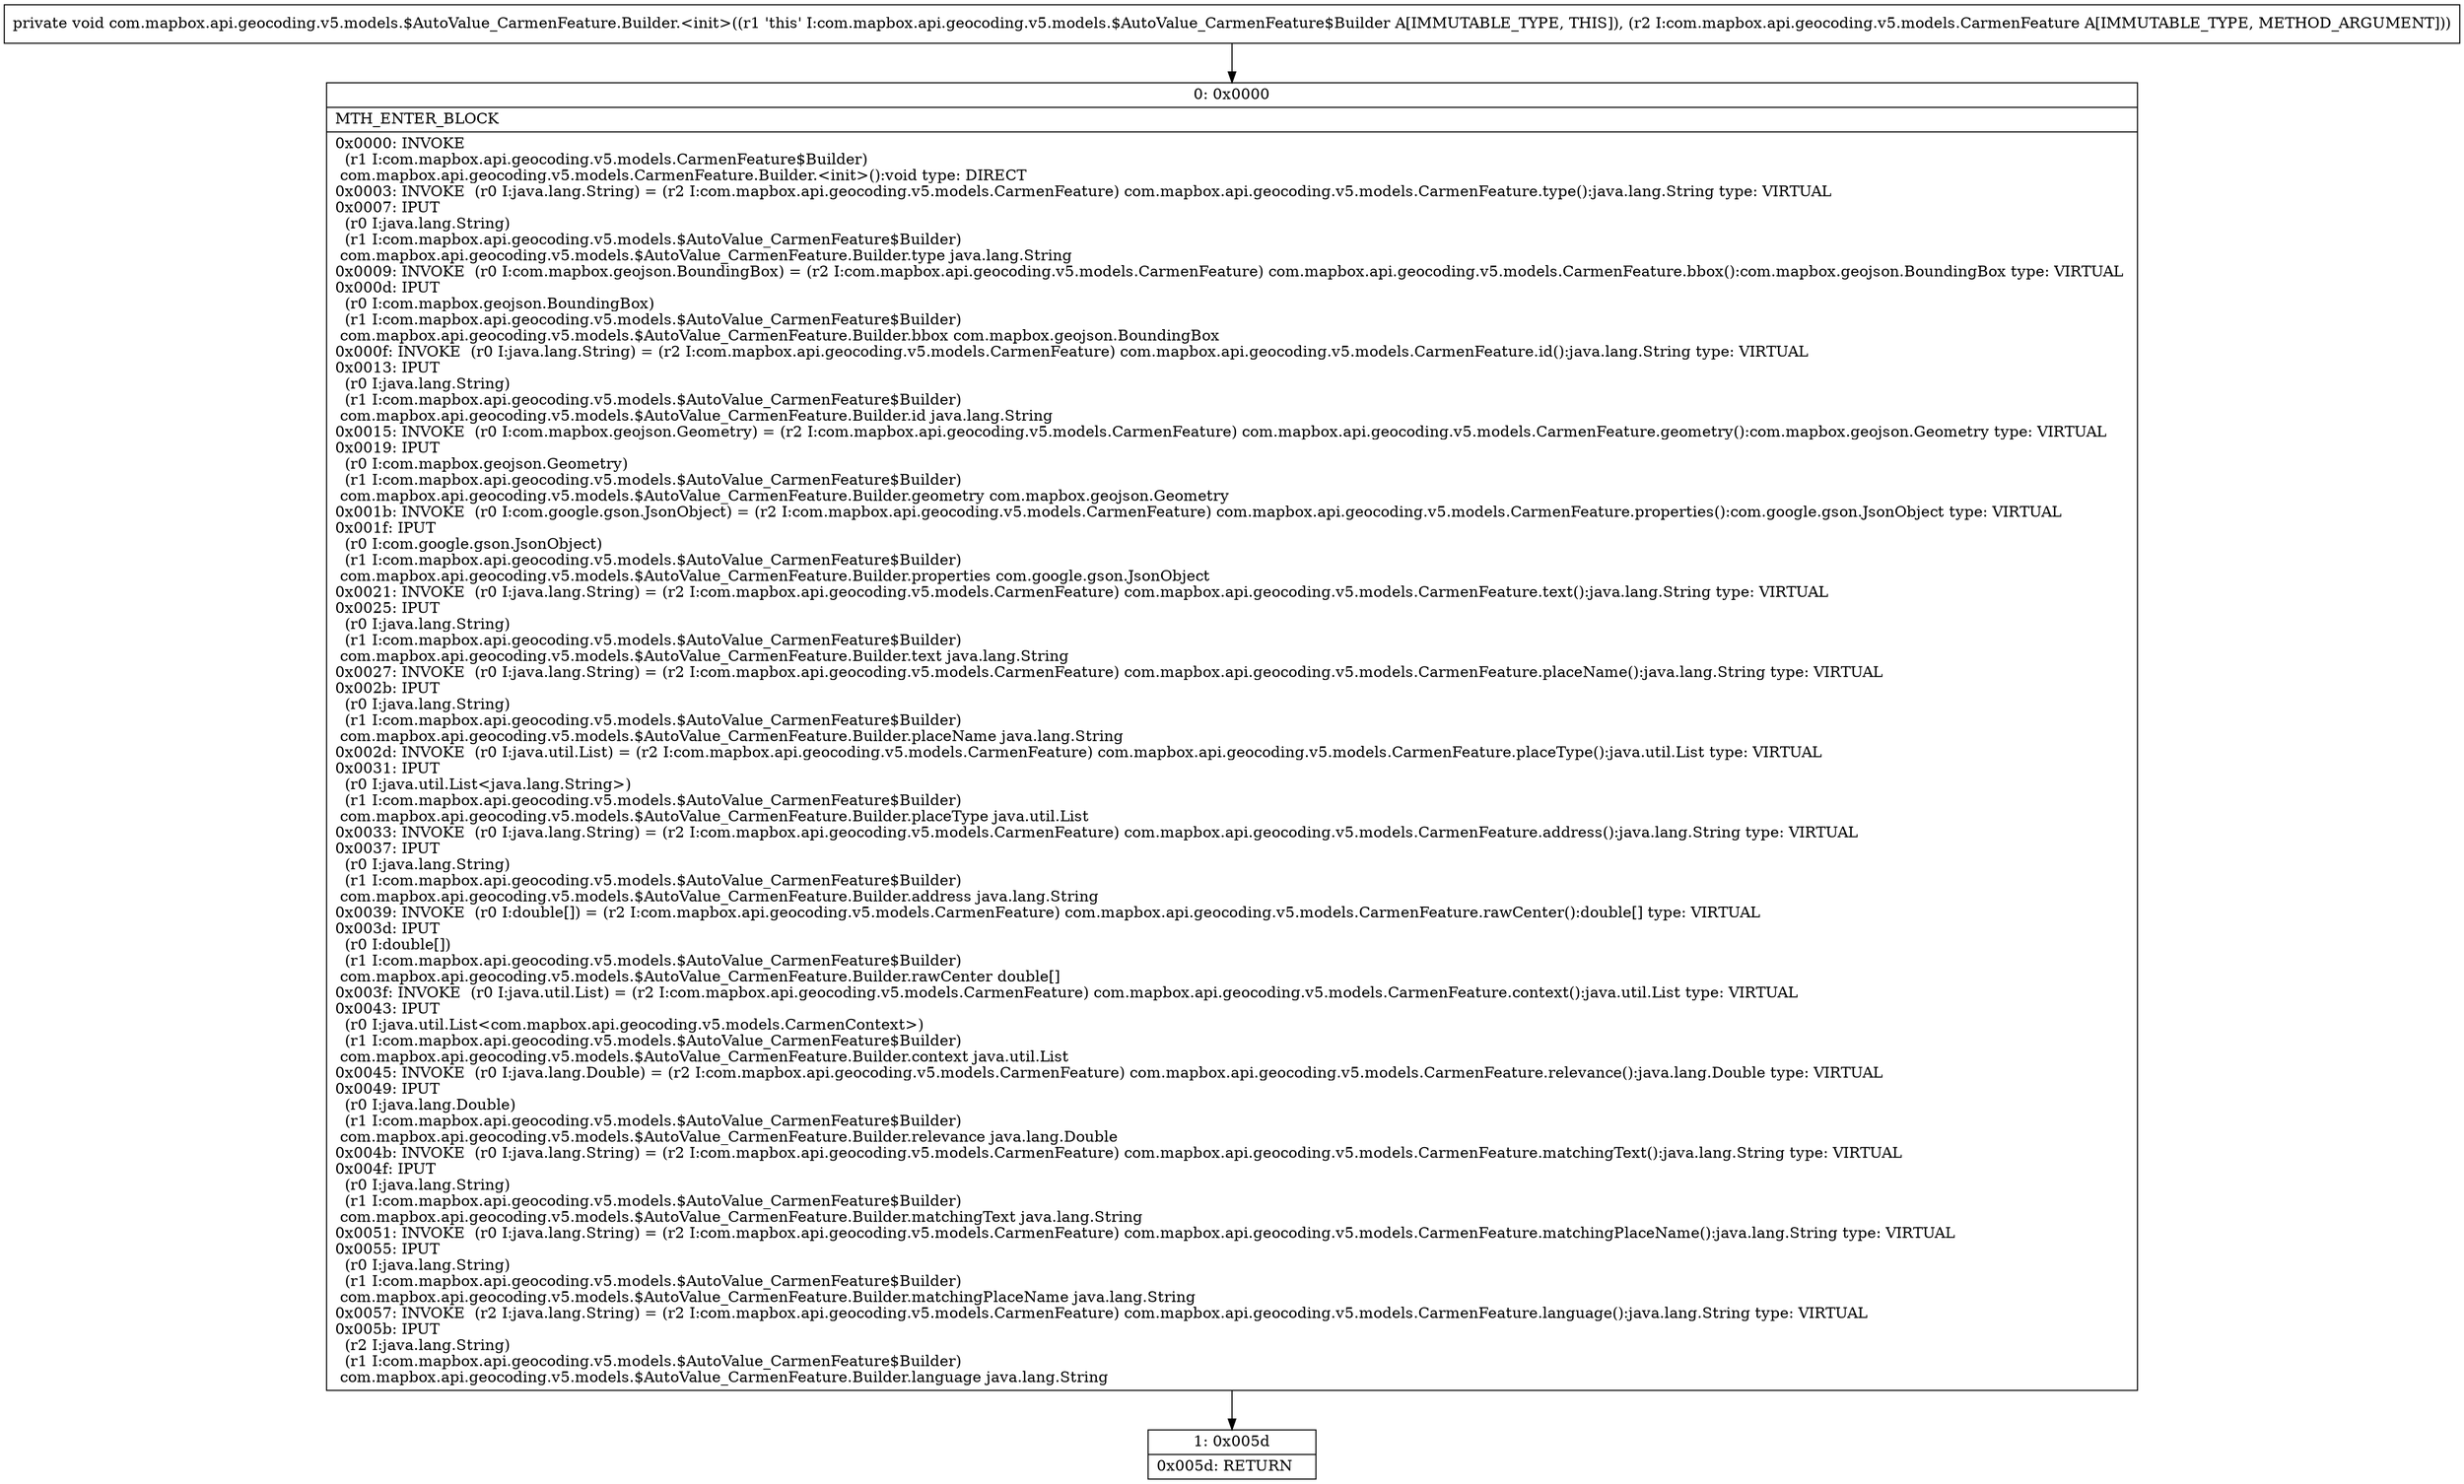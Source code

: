 digraph "CFG forcom.mapbox.api.geocoding.v5.models.$AutoValue_CarmenFeature.Builder.\<init\>(Lcom\/mapbox\/api\/geocoding\/v5\/models\/CarmenFeature;)V" {
Node_0 [shape=record,label="{0\:\ 0x0000|MTH_ENTER_BLOCK\l|0x0000: INVOKE  \l  (r1 I:com.mapbox.api.geocoding.v5.models.CarmenFeature$Builder)\l com.mapbox.api.geocoding.v5.models.CarmenFeature.Builder.\<init\>():void type: DIRECT \l0x0003: INVOKE  (r0 I:java.lang.String) = (r2 I:com.mapbox.api.geocoding.v5.models.CarmenFeature) com.mapbox.api.geocoding.v5.models.CarmenFeature.type():java.lang.String type: VIRTUAL \l0x0007: IPUT  \l  (r0 I:java.lang.String)\l  (r1 I:com.mapbox.api.geocoding.v5.models.$AutoValue_CarmenFeature$Builder)\l com.mapbox.api.geocoding.v5.models.$AutoValue_CarmenFeature.Builder.type java.lang.String \l0x0009: INVOKE  (r0 I:com.mapbox.geojson.BoundingBox) = (r2 I:com.mapbox.api.geocoding.v5.models.CarmenFeature) com.mapbox.api.geocoding.v5.models.CarmenFeature.bbox():com.mapbox.geojson.BoundingBox type: VIRTUAL \l0x000d: IPUT  \l  (r0 I:com.mapbox.geojson.BoundingBox)\l  (r1 I:com.mapbox.api.geocoding.v5.models.$AutoValue_CarmenFeature$Builder)\l com.mapbox.api.geocoding.v5.models.$AutoValue_CarmenFeature.Builder.bbox com.mapbox.geojson.BoundingBox \l0x000f: INVOKE  (r0 I:java.lang.String) = (r2 I:com.mapbox.api.geocoding.v5.models.CarmenFeature) com.mapbox.api.geocoding.v5.models.CarmenFeature.id():java.lang.String type: VIRTUAL \l0x0013: IPUT  \l  (r0 I:java.lang.String)\l  (r1 I:com.mapbox.api.geocoding.v5.models.$AutoValue_CarmenFeature$Builder)\l com.mapbox.api.geocoding.v5.models.$AutoValue_CarmenFeature.Builder.id java.lang.String \l0x0015: INVOKE  (r0 I:com.mapbox.geojson.Geometry) = (r2 I:com.mapbox.api.geocoding.v5.models.CarmenFeature) com.mapbox.api.geocoding.v5.models.CarmenFeature.geometry():com.mapbox.geojson.Geometry type: VIRTUAL \l0x0019: IPUT  \l  (r0 I:com.mapbox.geojson.Geometry)\l  (r1 I:com.mapbox.api.geocoding.v5.models.$AutoValue_CarmenFeature$Builder)\l com.mapbox.api.geocoding.v5.models.$AutoValue_CarmenFeature.Builder.geometry com.mapbox.geojson.Geometry \l0x001b: INVOKE  (r0 I:com.google.gson.JsonObject) = (r2 I:com.mapbox.api.geocoding.v5.models.CarmenFeature) com.mapbox.api.geocoding.v5.models.CarmenFeature.properties():com.google.gson.JsonObject type: VIRTUAL \l0x001f: IPUT  \l  (r0 I:com.google.gson.JsonObject)\l  (r1 I:com.mapbox.api.geocoding.v5.models.$AutoValue_CarmenFeature$Builder)\l com.mapbox.api.geocoding.v5.models.$AutoValue_CarmenFeature.Builder.properties com.google.gson.JsonObject \l0x0021: INVOKE  (r0 I:java.lang.String) = (r2 I:com.mapbox.api.geocoding.v5.models.CarmenFeature) com.mapbox.api.geocoding.v5.models.CarmenFeature.text():java.lang.String type: VIRTUAL \l0x0025: IPUT  \l  (r0 I:java.lang.String)\l  (r1 I:com.mapbox.api.geocoding.v5.models.$AutoValue_CarmenFeature$Builder)\l com.mapbox.api.geocoding.v5.models.$AutoValue_CarmenFeature.Builder.text java.lang.String \l0x0027: INVOKE  (r0 I:java.lang.String) = (r2 I:com.mapbox.api.geocoding.v5.models.CarmenFeature) com.mapbox.api.geocoding.v5.models.CarmenFeature.placeName():java.lang.String type: VIRTUAL \l0x002b: IPUT  \l  (r0 I:java.lang.String)\l  (r1 I:com.mapbox.api.geocoding.v5.models.$AutoValue_CarmenFeature$Builder)\l com.mapbox.api.geocoding.v5.models.$AutoValue_CarmenFeature.Builder.placeName java.lang.String \l0x002d: INVOKE  (r0 I:java.util.List) = (r2 I:com.mapbox.api.geocoding.v5.models.CarmenFeature) com.mapbox.api.geocoding.v5.models.CarmenFeature.placeType():java.util.List type: VIRTUAL \l0x0031: IPUT  \l  (r0 I:java.util.List\<java.lang.String\>)\l  (r1 I:com.mapbox.api.geocoding.v5.models.$AutoValue_CarmenFeature$Builder)\l com.mapbox.api.geocoding.v5.models.$AutoValue_CarmenFeature.Builder.placeType java.util.List \l0x0033: INVOKE  (r0 I:java.lang.String) = (r2 I:com.mapbox.api.geocoding.v5.models.CarmenFeature) com.mapbox.api.geocoding.v5.models.CarmenFeature.address():java.lang.String type: VIRTUAL \l0x0037: IPUT  \l  (r0 I:java.lang.String)\l  (r1 I:com.mapbox.api.geocoding.v5.models.$AutoValue_CarmenFeature$Builder)\l com.mapbox.api.geocoding.v5.models.$AutoValue_CarmenFeature.Builder.address java.lang.String \l0x0039: INVOKE  (r0 I:double[]) = (r2 I:com.mapbox.api.geocoding.v5.models.CarmenFeature) com.mapbox.api.geocoding.v5.models.CarmenFeature.rawCenter():double[] type: VIRTUAL \l0x003d: IPUT  \l  (r0 I:double[])\l  (r1 I:com.mapbox.api.geocoding.v5.models.$AutoValue_CarmenFeature$Builder)\l com.mapbox.api.geocoding.v5.models.$AutoValue_CarmenFeature.Builder.rawCenter double[] \l0x003f: INVOKE  (r0 I:java.util.List) = (r2 I:com.mapbox.api.geocoding.v5.models.CarmenFeature) com.mapbox.api.geocoding.v5.models.CarmenFeature.context():java.util.List type: VIRTUAL \l0x0043: IPUT  \l  (r0 I:java.util.List\<com.mapbox.api.geocoding.v5.models.CarmenContext\>)\l  (r1 I:com.mapbox.api.geocoding.v5.models.$AutoValue_CarmenFeature$Builder)\l com.mapbox.api.geocoding.v5.models.$AutoValue_CarmenFeature.Builder.context java.util.List \l0x0045: INVOKE  (r0 I:java.lang.Double) = (r2 I:com.mapbox.api.geocoding.v5.models.CarmenFeature) com.mapbox.api.geocoding.v5.models.CarmenFeature.relevance():java.lang.Double type: VIRTUAL \l0x0049: IPUT  \l  (r0 I:java.lang.Double)\l  (r1 I:com.mapbox.api.geocoding.v5.models.$AutoValue_CarmenFeature$Builder)\l com.mapbox.api.geocoding.v5.models.$AutoValue_CarmenFeature.Builder.relevance java.lang.Double \l0x004b: INVOKE  (r0 I:java.lang.String) = (r2 I:com.mapbox.api.geocoding.v5.models.CarmenFeature) com.mapbox.api.geocoding.v5.models.CarmenFeature.matchingText():java.lang.String type: VIRTUAL \l0x004f: IPUT  \l  (r0 I:java.lang.String)\l  (r1 I:com.mapbox.api.geocoding.v5.models.$AutoValue_CarmenFeature$Builder)\l com.mapbox.api.geocoding.v5.models.$AutoValue_CarmenFeature.Builder.matchingText java.lang.String \l0x0051: INVOKE  (r0 I:java.lang.String) = (r2 I:com.mapbox.api.geocoding.v5.models.CarmenFeature) com.mapbox.api.geocoding.v5.models.CarmenFeature.matchingPlaceName():java.lang.String type: VIRTUAL \l0x0055: IPUT  \l  (r0 I:java.lang.String)\l  (r1 I:com.mapbox.api.geocoding.v5.models.$AutoValue_CarmenFeature$Builder)\l com.mapbox.api.geocoding.v5.models.$AutoValue_CarmenFeature.Builder.matchingPlaceName java.lang.String \l0x0057: INVOKE  (r2 I:java.lang.String) = (r2 I:com.mapbox.api.geocoding.v5.models.CarmenFeature) com.mapbox.api.geocoding.v5.models.CarmenFeature.language():java.lang.String type: VIRTUAL \l0x005b: IPUT  \l  (r2 I:java.lang.String)\l  (r1 I:com.mapbox.api.geocoding.v5.models.$AutoValue_CarmenFeature$Builder)\l com.mapbox.api.geocoding.v5.models.$AutoValue_CarmenFeature.Builder.language java.lang.String \l}"];
Node_1 [shape=record,label="{1\:\ 0x005d|0x005d: RETURN   \l}"];
MethodNode[shape=record,label="{private void com.mapbox.api.geocoding.v5.models.$AutoValue_CarmenFeature.Builder.\<init\>((r1 'this' I:com.mapbox.api.geocoding.v5.models.$AutoValue_CarmenFeature$Builder A[IMMUTABLE_TYPE, THIS]), (r2 I:com.mapbox.api.geocoding.v5.models.CarmenFeature A[IMMUTABLE_TYPE, METHOD_ARGUMENT])) }"];
MethodNode -> Node_0;
Node_0 -> Node_1;
}

